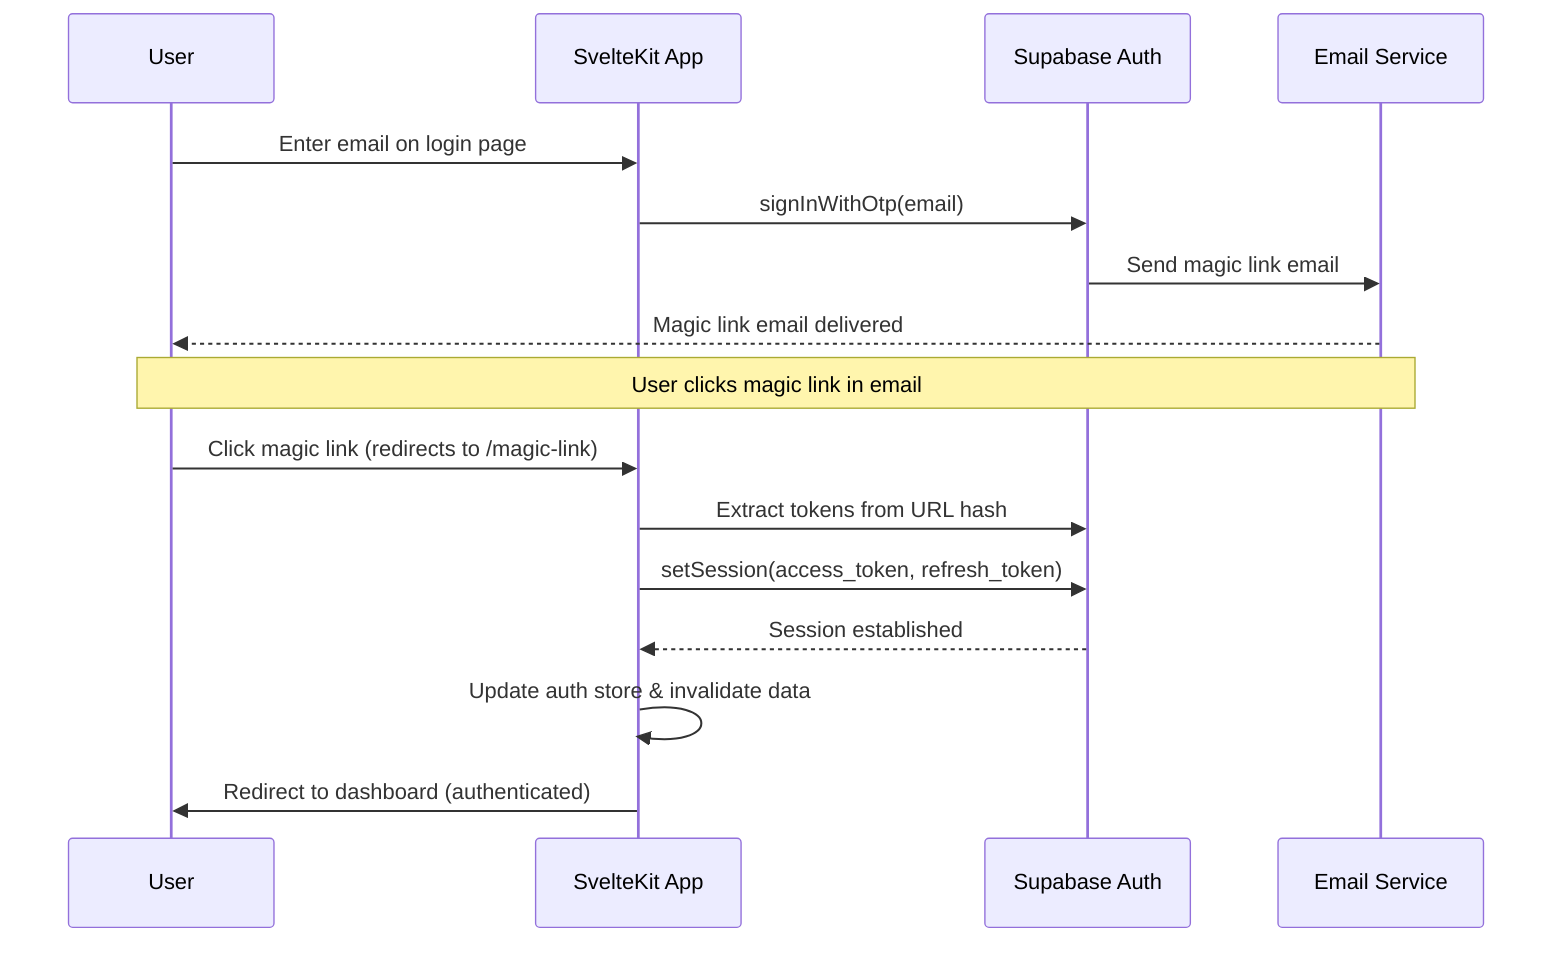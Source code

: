 sequenceDiagram
    participant User
    participant App as SvelteKit App
    participant Supabase as Supabase Auth
    participant Email as Email Service
    
    User->>App: Enter email on login page
    App->>Supabase: signInWithOtp(email)
    Supabase->>Email: Send magic link email
    Email-->>User: Magic link email delivered
    
    Note over User,Email: User clicks magic link in email
    
    User->>App: Click magic link (redirects to /magic-link)
    App->>Supabase: Extract tokens from URL hash
    App->>Supabase: setSession(access_token, refresh_token)
    Supabase-->>App: Session established
    App->>App: Update auth store & invalidate data
    App->>User: Redirect to dashboard (authenticated)